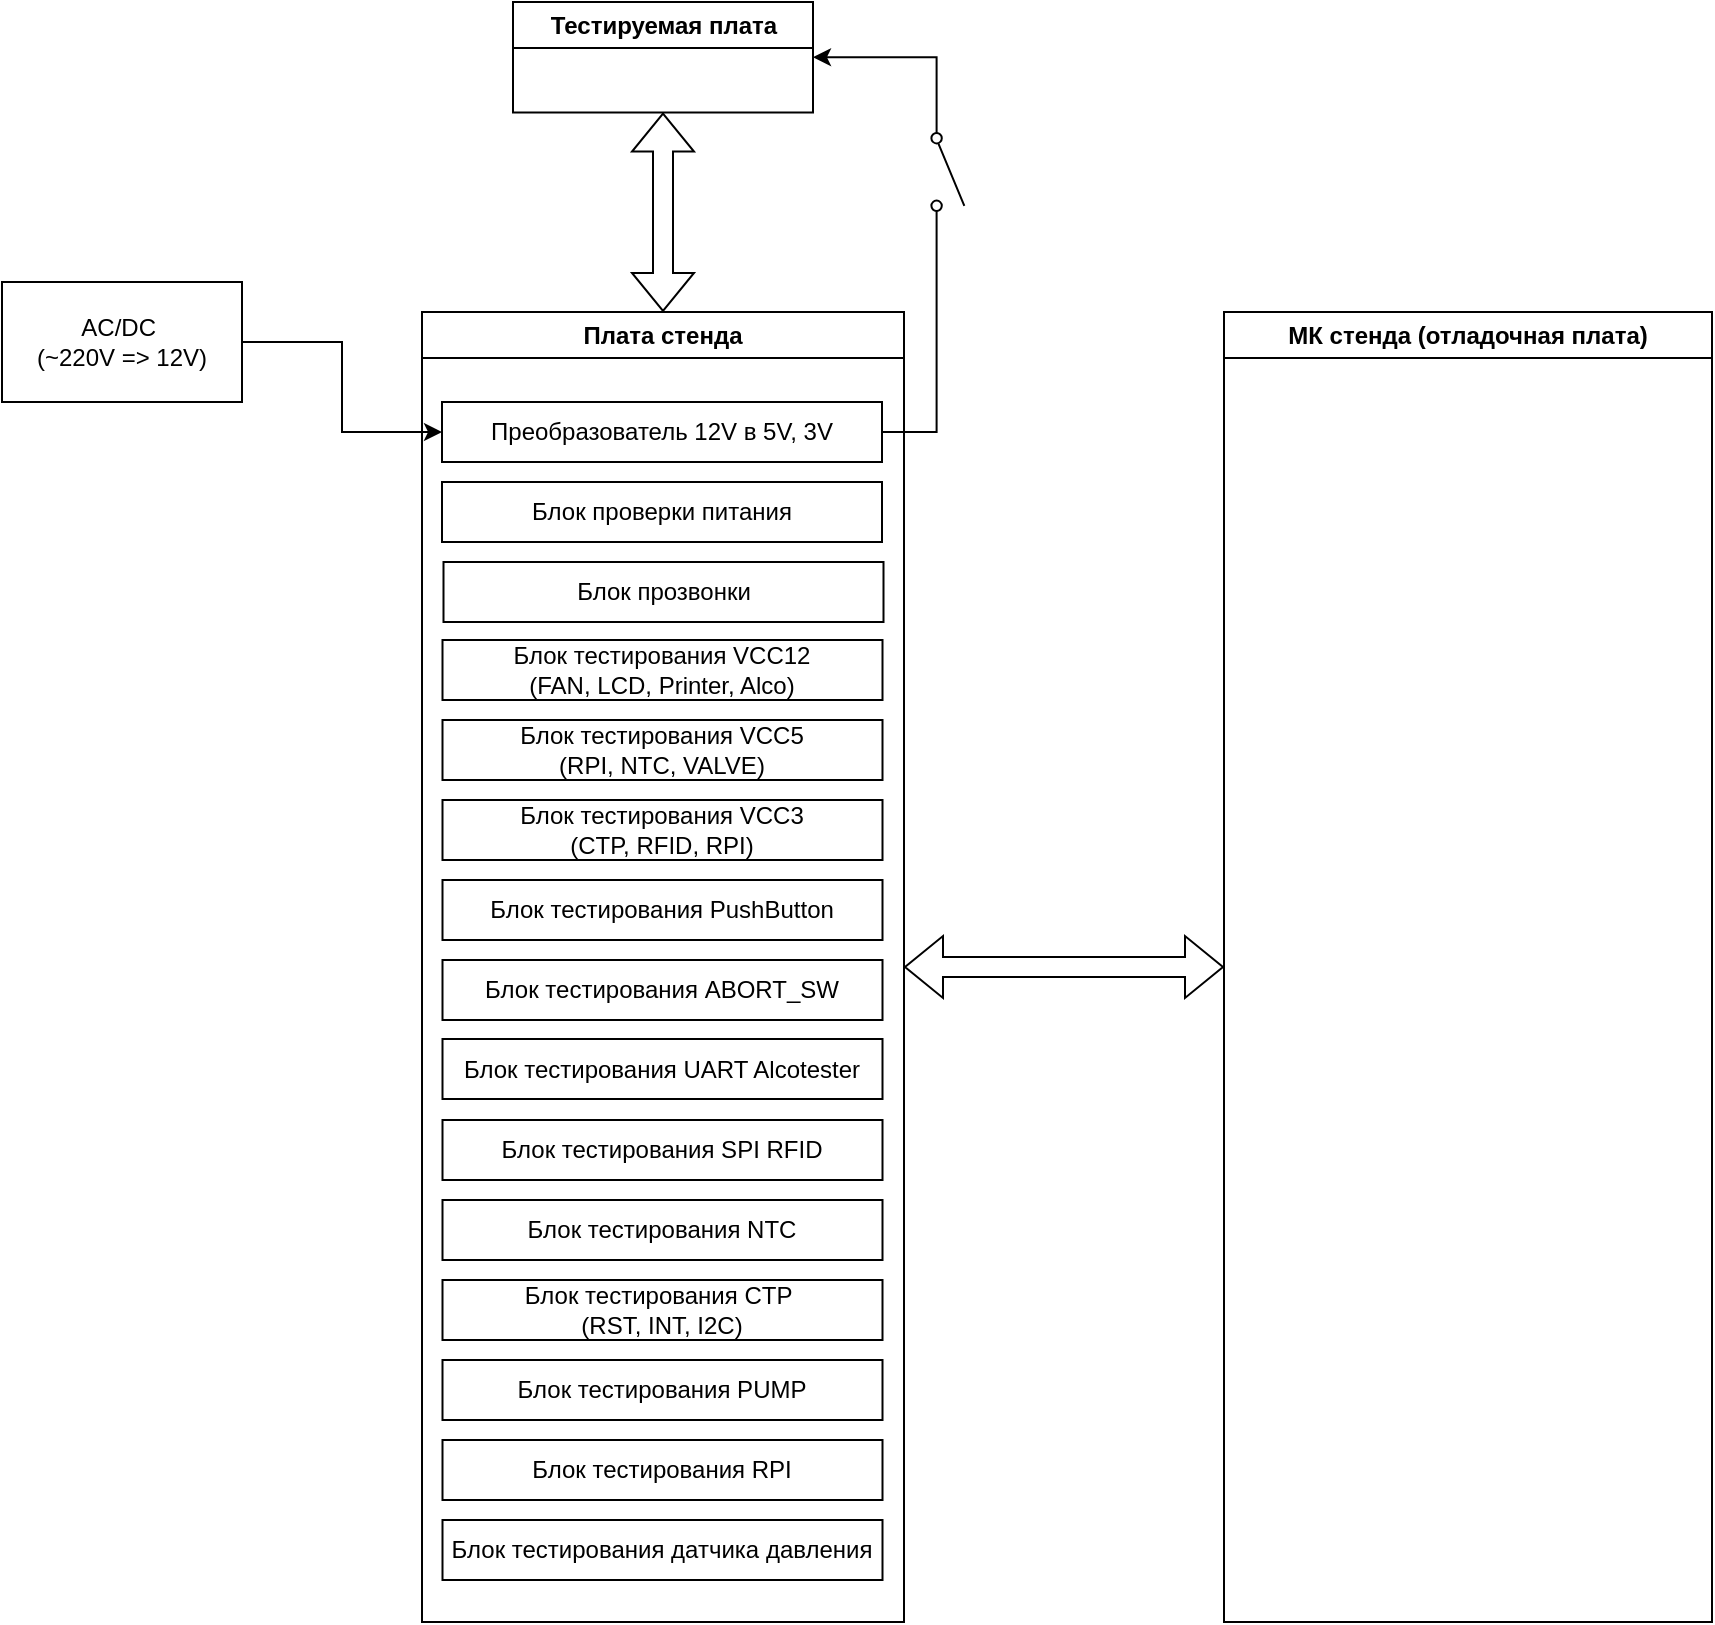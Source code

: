 <mxfile version="24.2.1" type="github" pages="5">
  <diagram name="Общая схема" id="Yb1cTLGMtpagoN2Jhq6M">
    <mxGraphModel dx="1410" dy="739" grid="1" gridSize="10" guides="1" tooltips="1" connect="1" arrows="1" fold="1" page="1" pageScale="1" pageWidth="827" pageHeight="1169" math="0" shadow="0">
      <root>
        <mxCell id="0" />
        <mxCell id="1" parent="0" />
        <mxCell id="EYP9I296emIL5IIxU8UF-27" style="edgeStyle=orthogonalEdgeStyle;rounded=0;orthogonalLoop=1;jettySize=auto;html=1;entryX=0.5;entryY=1;entryDx=0;entryDy=0;startArrow=classic;startFill=1;shape=flexArrow;" parent="1" source="EYP9I296emIL5IIxU8UF-3" target="bjVJjDuluaHGn_GvT2sf-1" edge="1">
          <mxGeometry relative="1" as="geometry">
            <mxPoint x="309" y="230" as="targetPoint" />
          </mxGeometry>
        </mxCell>
        <mxCell id="EYP9I296emIL5IIxU8UF-54" style="edgeStyle=orthogonalEdgeStyle;rounded=0;orthogonalLoop=1;jettySize=auto;html=1;entryX=0;entryY=0.5;entryDx=0;entryDy=0;startArrow=classic;startFill=1;shape=flexArrow;" parent="1" source="EYP9I296emIL5IIxU8UF-3" target="EYP9I296emIL5IIxU8UF-4" edge="1">
          <mxGeometry relative="1" as="geometry" />
        </mxCell>
        <mxCell id="EYP9I296emIL5IIxU8UF-3" value="Плата стенда" style="swimlane;whiteSpace=wrap;html=1;startSize=23;" parent="1" vertex="1">
          <mxGeometry x="249" y="325" width="241" height="655" as="geometry">
            <mxRectangle x="249" y="325" width="120" height="30" as="alternateBounds" />
          </mxGeometry>
        </mxCell>
        <mxCell id="EYP9I296emIL5IIxU8UF-5" value="Преобразователь 12V в 5V, 3V" style="rounded=0;whiteSpace=wrap;html=1;" parent="EYP9I296emIL5IIxU8UF-3" vertex="1">
          <mxGeometry x="10" y="45" width="220" height="30" as="geometry" />
        </mxCell>
        <mxCell id="EYP9I296emIL5IIxU8UF-6" value="Блок тестирования VCC12&lt;div&gt;(FAN, LCD, Printer, Alco)&lt;/div&gt;" style="rounded=0;whiteSpace=wrap;html=1;" parent="EYP9I296emIL5IIxU8UF-3" vertex="1">
          <mxGeometry x="10.25" y="164" width="220" height="30" as="geometry" />
        </mxCell>
        <mxCell id="EYP9I296emIL5IIxU8UF-9" value="Блок тестирования VCC5&lt;div&gt;(RPI, NTC,&amp;nbsp;&lt;span style=&quot;background-color: initial;&quot;&gt;VALVE&lt;/span&gt;&lt;span style=&quot;background-color: initial;&quot;&gt;)&lt;/span&gt;&lt;/div&gt;" style="rounded=0;whiteSpace=wrap;html=1;" parent="EYP9I296emIL5IIxU8UF-3" vertex="1">
          <mxGeometry x="10.25" y="204" width="220" height="30" as="geometry" />
        </mxCell>
        <mxCell id="EYP9I296emIL5IIxU8UF-10" value="Блок тестирования VCC3&lt;div&gt;(CTP, RFID, RPI)&lt;/div&gt;" style="rounded=0;whiteSpace=wrap;html=1;" parent="EYP9I296emIL5IIxU8UF-3" vertex="1">
          <mxGeometry x="10.25" y="244" width="220" height="30" as="geometry" />
        </mxCell>
        <mxCell id="EYP9I296emIL5IIxU8UF-11" value="Блок тестирования PushButton" style="rounded=0;whiteSpace=wrap;html=1;" parent="EYP9I296emIL5IIxU8UF-3" vertex="1">
          <mxGeometry x="10.25" y="284" width="220" height="30" as="geometry" />
        </mxCell>
        <mxCell id="EYP9I296emIL5IIxU8UF-12" value="Блок тестирования ABORT_SW" style="rounded=0;whiteSpace=wrap;html=1;" parent="EYP9I296emIL5IIxU8UF-3" vertex="1">
          <mxGeometry x="10.25" y="324" width="220" height="30" as="geometry" />
        </mxCell>
        <mxCell id="EYP9I296emIL5IIxU8UF-13" value="Блок тестирования UART Alcotester" style="rounded=0;whiteSpace=wrap;html=1;" parent="EYP9I296emIL5IIxU8UF-3" vertex="1">
          <mxGeometry x="10.25" y="363.5" width="220" height="30" as="geometry" />
        </mxCell>
        <mxCell id="EYP9I296emIL5IIxU8UF-14" value="Блок тестирования SPI RFID" style="rounded=0;whiteSpace=wrap;html=1;" parent="EYP9I296emIL5IIxU8UF-3" vertex="1">
          <mxGeometry x="10.25" y="404" width="220" height="30" as="geometry" />
        </mxCell>
        <mxCell id="EYP9I296emIL5IIxU8UF-24" value="Блок тестирования NTC" style="rounded=0;whiteSpace=wrap;html=1;" parent="EYP9I296emIL5IIxU8UF-3" vertex="1">
          <mxGeometry x="10.25" y="444" width="220" height="30" as="geometry" />
        </mxCell>
        <mxCell id="EYP9I296emIL5IIxU8UF-25" value="Блок тестирования CTP&amp;nbsp;&lt;div&gt;(RST, INT, I2C)&lt;/div&gt;" style="rounded=0;whiteSpace=wrap;html=1;" parent="EYP9I296emIL5IIxU8UF-3" vertex="1">
          <mxGeometry x="10.25" y="484" width="220" height="30" as="geometry" />
        </mxCell>
        <mxCell id="EYP9I296emIL5IIxU8UF-26" value="Блок тестирования PUMP" style="rounded=0;whiteSpace=wrap;html=1;" parent="EYP9I296emIL5IIxU8UF-3" vertex="1">
          <mxGeometry x="10.25" y="524" width="220" height="30" as="geometry" />
        </mxCell>
        <mxCell id="EYP9I296emIL5IIxU8UF-28" value="Блок тестирования RPI" style="rounded=0;whiteSpace=wrap;html=1;" parent="EYP9I296emIL5IIxU8UF-3" vertex="1">
          <mxGeometry x="10.25" y="564" width="220" height="30" as="geometry" />
        </mxCell>
        <mxCell id="EYP9I296emIL5IIxU8UF-59" value="Блок тестирования датчика давления" style="rounded=0;whiteSpace=wrap;html=1;" parent="EYP9I296emIL5IIxU8UF-3" vertex="1">
          <mxGeometry x="10.25" y="604" width="220" height="30" as="geometry" />
        </mxCell>
        <mxCell id="bIQv1hx7TyEyzbO98lwz-2" value="Блок прозвонки" style="rounded=0;whiteSpace=wrap;html=1;" parent="EYP9I296emIL5IIxU8UF-3" vertex="1">
          <mxGeometry x="10.75" y="125" width="220" height="30" as="geometry" />
        </mxCell>
        <mxCell id="4_AzlM3vcJwwWk7GstR6-1" value="Блок проверки питания" style="rounded=0;whiteSpace=wrap;html=1;" vertex="1" parent="EYP9I296emIL5IIxU8UF-3">
          <mxGeometry x="10" y="85" width="220" height="30" as="geometry" />
        </mxCell>
        <mxCell id="EYP9I296emIL5IIxU8UF-4" value="МК стенда (отладочная плата)" style="swimlane;whiteSpace=wrap;html=1;" parent="1" vertex="1">
          <mxGeometry x="650" y="325" width="244" height="655" as="geometry">
            <mxRectangle x="650" y="325" width="100" height="30" as="alternateBounds" />
          </mxGeometry>
        </mxCell>
        <mxCell id="EYP9I296emIL5IIxU8UF-8" style="edgeStyle=orthogonalEdgeStyle;rounded=0;orthogonalLoop=1;jettySize=auto;html=1;" parent="1" source="EYP9I296emIL5IIxU8UF-7" target="EYP9I296emIL5IIxU8UF-5" edge="1">
          <mxGeometry relative="1" as="geometry" />
        </mxCell>
        <mxCell id="EYP9I296emIL5IIxU8UF-7" value="AC/DC&amp;nbsp;&lt;div&gt;(~220V =&amp;gt; 12V)&lt;/div&gt;" style="rounded=0;whiteSpace=wrap;html=1;" parent="1" vertex="1">
          <mxGeometry x="39" y="310" width="120" height="60" as="geometry" />
        </mxCell>
        <mxCell id="EYP9I296emIL5IIxU8UF-30" style="edgeStyle=orthogonalEdgeStyle;rounded=0;orthogonalLoop=1;jettySize=auto;html=1;exitX=1;exitY=0.5;exitDx=0;exitDy=0;entryX=1;entryY=0.8;entryDx=0;entryDy=0;endArrow=none;endFill=0;" parent="1" source="EYP9I296emIL5IIxU8UF-5" target="EYP9I296emIL5IIxU8UF-35" edge="1">
          <mxGeometry relative="1" as="geometry">
            <mxPoint x="446.5" y="290.5" as="targetPoint" />
          </mxGeometry>
        </mxCell>
        <mxCell id="EYP9I296emIL5IIxU8UF-36" style="edgeStyle=orthogonalEdgeStyle;rounded=0;orthogonalLoop=1;jettySize=auto;html=1;exitX=0;exitY=0.8;exitDx=0;exitDy=0;entryX=1;entryY=0.5;entryDx=0;entryDy=0;" parent="1" source="EYP9I296emIL5IIxU8UF-35" target="bjVJjDuluaHGn_GvT2sf-1" edge="1">
          <mxGeometry relative="1" as="geometry">
            <mxPoint x="369" y="200" as="targetPoint" />
          </mxGeometry>
        </mxCell>
        <mxCell id="EYP9I296emIL5IIxU8UF-35" value="" style="html=1;shape=mxgraph.electrical.electro-mechanical.singleSwitch;aspect=fixed;elSwitchState=off;rotation=90;" parent="1" vertex="1">
          <mxGeometry x="479" y="246.33" width="65" height="17.33" as="geometry" />
        </mxCell>
        <mxCell id="bjVJjDuluaHGn_GvT2sf-1" value="Тестируемая плата" style="swimlane;whiteSpace=wrap;html=1;" vertex="1" collapsed="1" parent="1">
          <mxGeometry x="294.5" y="170" width="150" height="55.25" as="geometry">
            <mxRectangle x="691" y="226.75" width="200" height="132.5" as="alternateBounds" />
          </mxGeometry>
        </mxCell>
      </root>
    </mxGraphModel>
  </diagram>
  <diagram id="xGc2vi5-wszcQYZxdb2k" name="Блок проверки питания">
    <mxGraphModel dx="1336" dy="700" grid="1" gridSize="10" guides="1" tooltips="1" connect="1" arrows="1" fold="1" page="1" pageScale="1" pageWidth="827" pageHeight="1169" math="0" shadow="0">
      <root>
        <mxCell id="0" />
        <mxCell id="1" parent="0" />
        <mxCell id="i07AFqTAB9b6Mn6mYANI-1" value="Блок проверки питания" style="swimlane;whiteSpace=wrap;html=1;" vertex="1" parent="1">
          <mxGeometry x="216" y="420" width="370" height="260" as="geometry" />
        </mxCell>
        <mxCell id="QhBy_pyU5yYWr3FH14-L-2" value="" style="html=1;shape=mxgraph.electrical.electro-mechanical.twoWaySwitch;aspect=fixed;elSwitchState=2;flipH=1;" vertex="1" parent="i07AFqTAB9b6Mn6mYANI-1">
          <mxGeometry x="224" y="81" width="115.37" height="40" as="geometry" />
        </mxCell>
        <mxCell id="POfMwhggfF9jY-_4AyzZ-4" value="" style="html=1;shape=mxgraph.electrical.electro-mechanical.twoWaySwitch;aspect=fixed;elSwitchState=2;flipH=0;flipV=0;" vertex="1" parent="i07AFqTAB9b6Mn6mYANI-1">
          <mxGeometry x="106" y="152" width="120" height="40" as="geometry" />
        </mxCell>
        <mxCell id="rdnImi01vV4cS8WpnPtN-1" value="Независим. GND платы стенда" style="rounded=0;whiteSpace=wrap;html=1;" vertex="1" parent="i07AFqTAB9b6Mn6mYANI-1">
          <mxGeometry x="50" y="72" width="120" height="29" as="geometry" />
        </mxCell>
        <mxCell id="rdnImi01vV4cS8WpnPtN-2" style="edgeStyle=orthogonalEdgeStyle;rounded=0;orthogonalLoop=1;jettySize=auto;html=1;entryX=0.978;entryY=0.119;entryDx=0;entryDy=0;entryPerimeter=0;endArrow=none;endFill=0;" edge="1" parent="i07AFqTAB9b6Mn6mYANI-1" source="rdnImi01vV4cS8WpnPtN-1" target="QhBy_pyU5yYWr3FH14-L-2">
          <mxGeometry relative="1" as="geometry" />
        </mxCell>
        <mxCell id="FnzVmo04iCUktZ4m7FB_-4" style="edgeStyle=orthogonalEdgeStyle;rounded=0;orthogonalLoop=1;jettySize=auto;html=1;entryX=1;entryY=0.88;entryDx=0;entryDy=0;endArrow=none;endFill=0;startArrow=none;startFill=0;" edge="1" parent="i07AFqTAB9b6Mn6mYANI-1" source="FnzVmo04iCUktZ4m7FB_-3" target="POfMwhggfF9jY-_4AyzZ-4">
          <mxGeometry relative="1" as="geometry" />
        </mxCell>
        <mxCell id="FnzVmo04iCUktZ4m7FB_-3" value="VCC12 с источника питания" style="rounded=0;whiteSpace=wrap;html=1;" vertex="1" parent="i07AFqTAB9b6Mn6mYANI-1">
          <mxGeometry x="249" y="172.5" width="111" height="29" as="geometry" />
        </mxCell>
        <mxCell id="jCQeoewYndZx7jqzmJka-5" value="1" style="text;html=1;strokeColor=#82b366;fillColor=#d5e8d4;align=center;verticalAlign=middle;whiteSpace=wrap;overflow=hidden;" vertex="1" parent="i07AFqTAB9b6Mn6mYANI-1">
          <mxGeometry x="249" y="52" width="14" height="20" as="geometry" />
        </mxCell>
        <mxCell id="jCQeoewYndZx7jqzmJka-6" value="1" style="text;html=1;strokeColor=#82b366;fillColor=#d5e8d4;align=center;verticalAlign=middle;whiteSpace=wrap;overflow=hidden;" vertex="1" parent="i07AFqTAB9b6Mn6mYANI-1">
          <mxGeometry x="204" y="132" width="14" height="20" as="geometry" />
        </mxCell>
        <mxCell id="jCQeoewYndZx7jqzmJka-8" value="2" style="text;html=1;strokeColor=#d6b656;fillColor=#fff2cc;align=center;verticalAlign=middle;whiteSpace=wrap;overflow=hidden;" vertex="1" parent="i07AFqTAB9b6Mn6mYANI-1">
          <mxGeometry x="260" y="107" width="14" height="20" as="geometry" />
        </mxCell>
        <mxCell id="jCQeoewYndZx7jqzmJka-10" value="2" style="text;html=1;strokeColor=#d6b656;fillColor=#fff2cc;align=center;verticalAlign=middle;whiteSpace=wrap;overflow=hidden;" vertex="1" parent="i07AFqTAB9b6Mn6mYANI-1">
          <mxGeometry x="174" y="177" width="14" height="20" as="geometry" />
        </mxCell>
        <mxCell id="FnzVmo04iCUktZ4m7FB_-1" style="edgeStyle=orthogonalEdgeStyle;rounded=0;orthogonalLoop=1;jettySize=auto;html=1;exitX=0;exitY=0.75;exitDx=0;exitDy=0;entryX=1;entryY=0.12;entryDx=0;entryDy=0;endArrow=none;endFill=0;startArrow=none;startFill=0;" edge="1" parent="1" source="QhBy_pyU5yYWr3FH14-L-1" target="POfMwhggfF9jY-_4AyzZ-4">
          <mxGeometry relative="1" as="geometry">
            <Array as="points">
              <mxPoint x="510" y="548" />
              <mxPoint x="510" y="577" />
            </Array>
          </mxGeometry>
        </mxCell>
        <mxCell id="FnzVmo04iCUktZ4m7FB_-2" value="AC/DC_VCC_Test" style="edgeLabel;html=1;align=center;verticalAlign=middle;resizable=0;points=[];" vertex="1" connectable="0" parent="FnzVmo04iCUktZ4m7FB_-1">
          <mxGeometry x="-0.403" y="-1" relative="1" as="geometry">
            <mxPoint x="5" y="3" as="offset" />
          </mxGeometry>
        </mxCell>
        <mxCell id="QhBy_pyU5yYWr3FH14-L-1" value="МК стенда" style="swimlane;whiteSpace=wrap;html=1;" vertex="1" collapsed="1" parent="1">
          <mxGeometry x="665" y="506.75" width="150" height="55.25" as="geometry">
            <mxRectangle x="691" y="226.75" width="200" height="132.5" as="alternateBounds" />
          </mxGeometry>
        </mxCell>
        <mxCell id="QhBy_pyU5yYWr3FH14-L-6" style="edgeStyle=orthogonalEdgeStyle;rounded=0;orthogonalLoop=1;jettySize=auto;html=1;entryX=0;entryY=0.25;entryDx=0;entryDy=0;endArrow=none;endFill=0;" edge="1" parent="1" source="QhBy_pyU5yYWr3FH14-L-2" target="QhBy_pyU5yYWr3FH14-L-1">
          <mxGeometry relative="1" as="geometry" />
        </mxCell>
        <mxCell id="kM_tMBcuh383OhY-9K8X-1" value="GND" style="edgeLabel;html=1;align=center;verticalAlign=middle;resizable=0;points=[];" vertex="1" connectable="0" parent="QhBy_pyU5yYWr3FH14-L-6">
          <mxGeometry x="-0.386" y="3" relative="1" as="geometry">
            <mxPoint x="33" y="3" as="offset" />
          </mxGeometry>
        </mxCell>
        <mxCell id="POfMwhggfF9jY-_4AyzZ-6" style="edgeStyle=orthogonalEdgeStyle;rounded=0;orthogonalLoop=1;jettySize=auto;html=1;exitX=1;exitY=0.75;exitDx=0;exitDy=0;endArrow=none;endFill=0;entryX=0.045;entryY=0.501;entryDx=0;entryDy=0;entryPerimeter=0;" edge="1" parent="1" source="POfMwhggfF9jY-_4AyzZ-1" target="POfMwhggfF9jY-_4AyzZ-4">
          <mxGeometry relative="1" as="geometry">
            <mxPoint x="360" y="593" as="targetPoint" />
          </mxGeometry>
        </mxCell>
        <mxCell id="k26E4KFSnpA6SGaUHUVo-1" value="AC/DC_VCC" style="edgeLabel;html=1;align=center;verticalAlign=middle;resizable=0;points=[];" vertex="1" connectable="0" parent="POfMwhggfF9jY-_4AyzZ-6">
          <mxGeometry x="-0.042" y="1" relative="1" as="geometry">
            <mxPoint x="22" as="offset" />
          </mxGeometry>
        </mxCell>
        <mxCell id="FlcfY0kaWFf8a4_gR76F-8" value="Тестируемая плата" style="swimlane;whiteSpace=wrap;html=1;" vertex="1" parent="1">
          <mxGeometry x="11" y="520" width="160" height="100" as="geometry">
            <mxRectangle x="11" y="520" width="150" height="55.25" as="alternateBounds" />
          </mxGeometry>
        </mxCell>
        <mxCell id="POfMwhggfF9jY-_4AyzZ-1" value="Разъем AC/DC" style="rounded=0;whiteSpace=wrap;html=1;" vertex="1" parent="FlcfY0kaWFf8a4_gR76F-8">
          <mxGeometry x="22" y="34.5" width="120" height="50" as="geometry" />
        </mxCell>
        <mxCell id="kGpsY0ODy-Ardslc7LS9-1" style="edgeStyle=orthogonalEdgeStyle;rounded=0;orthogonalLoop=1;jettySize=auto;html=1;exitX=1;exitY=0.25;exitDx=0;exitDy=0;entryX=0.999;entryY=0.88;entryDx=0;entryDy=0;entryPerimeter=0;endArrow=none;endFill=0;" edge="1" parent="1" source="POfMwhggfF9jY-_4AyzZ-1" target="QhBy_pyU5yYWr3FH14-L-2">
          <mxGeometry relative="1" as="geometry" />
        </mxCell>
        <mxCell id="kGpsY0ODy-Ardslc7LS9-2" value="&lt;span style=&quot;font-size: 12px; text-wrap: wrap; background-color: rgb(251, 251, 251);&quot;&gt;GND&lt;/span&gt;" style="edgeLabel;html=1;align=center;verticalAlign=middle;resizable=0;points=[];" vertex="1" connectable="0" parent="kGpsY0ODy-Ardslc7LS9-1">
          <mxGeometry x="-0.171" y="4" relative="1" as="geometry">
            <mxPoint x="-27" y="7" as="offset" />
          </mxGeometry>
        </mxCell>
        <mxCell id="jCQeoewYndZx7jqzmJka-1" value="* В момент времени 1* GND платы стенда и тестируемой платы независимы, vcc разъема подключено к пину&amp;nbsp;&lt;span style=&quot;font-size: 11px; background-color: rgb(255, 255, 255);&quot;&gt;AC/DC_VCC_Test.&amp;nbsp;&lt;/span&gt;&lt;div&gt;&lt;span style=&quot;font-size: 11px; background-color: rgb(255, 255, 255);&quot;&gt;Происходит прозвонка тестируемой платы, проверка на КЗ&lt;/span&gt;&lt;/div&gt;" style="text;html=1;align=left;verticalAlign=middle;resizable=0;points=[];autosize=1;strokeColor=none;fillColor=none;" vertex="1" parent="1">
          <mxGeometry x="12" y="693" width="740" height="40" as="geometry" />
        </mxCell>
        <mxCell id="jCQeoewYndZx7jqzmJka-13" value="** В момент времени 2* GND платы стенда, тестируемой платы и отладочной платы объеденины, тестируемая плата получает питание 12V." style="text;html=1;align=left;verticalAlign=middle;resizable=0;points=[];autosize=1;strokeColor=none;fillColor=none;" vertex="1" parent="1">
          <mxGeometry x="12" y="720" width="810" height="30" as="geometry" />
        </mxCell>
        <mxCell id="01BFgYu5PQD-wxwjRWSo-1" style="edgeStyle=orthogonalEdgeStyle;rounded=0;orthogonalLoop=1;jettySize=auto;html=1;exitX=0;exitY=0;exitDx=0;exitDy=0;entryX=0.056;entryY=0.1;entryDx=0;entryDy=0;entryPerimeter=0;" edge="1" parent="1" source="FlcfY0kaWFf8a4_gR76F-8" target="FlcfY0kaWFf8a4_gR76F-8">
          <mxGeometry relative="1" as="geometry" />
        </mxCell>
      </root>
    </mxGraphModel>
  </diagram>
  <diagram id="U2AlWOppQCc03jYYobNz" name="Блок прозвонки">
    <mxGraphModel dx="1269" dy="665" grid="1" gridSize="10" guides="1" tooltips="1" connect="1" arrows="1" fold="1" page="1" pageScale="1" pageWidth="827" pageHeight="1169" math="0" shadow="0">
      <root>
        <mxCell id="0" />
        <mxCell id="1" parent="0" />
        <mxCell id="OOxcrRpKJPy3CerZhTZF-1" value="Блок прозвонки" style="swimlane;whiteSpace=wrap;html=1;" vertex="1" parent="1">
          <mxGeometry x="229" y="460" width="370" height="260" as="geometry" />
        </mxCell>
      </root>
    </mxGraphModel>
  </diagram>
  <diagram id="UVxMAFB6BZoQt4qc2wKW" name="Блок тестирования VCC12">
    <mxGraphModel dx="1586" dy="831" grid="1" gridSize="10" guides="1" tooltips="1" connect="1" arrows="1" fold="1" page="1" pageScale="1" pageWidth="827" pageHeight="1169" math="0" shadow="0">
      <root>
        <mxCell id="0" />
        <mxCell id="1" parent="0" />
        <mxCell id="B8aMEmfa3Xme3eJDSYON-1" value="Блок тестирования VCC12" style="swimlane;whiteSpace=wrap;html=1;" vertex="1" parent="1">
          <mxGeometry x="210" y="410" width="370" height="400" as="geometry" />
        </mxCell>
        <mxCell id="xo_TXWBlTyf3c5XQFoqW-8" value="Схема контроля + нагрузки VCC" style="swimlane;whiteSpace=wrap;html=1;" vertex="1" parent="B8aMEmfa3Xme3eJDSYON-1">
          <mxGeometry x="20" y="36.75" width="330" height="135.5" as="geometry">
            <mxRectangle x="20" y="36.75" width="220" height="30" as="alternateBounds" />
          </mxGeometry>
        </mxCell>
        <mxCell id="XnIYAxp9FPiYuH_JiK71-9" value="Защита от перенапряжения" style="rounded=0;whiteSpace=wrap;html=1;" vertex="1" parent="xo_TXWBlTyf3c5XQFoqW-8">
          <mxGeometry x="214" y="50" width="100" height="25.5" as="geometry" />
        </mxCell>
        <mxCell id="XnIYAxp9FPiYuH_JiK71-8" value="Делитель" style="rounded=0;whiteSpace=wrap;html=1;" vertex="1" parent="xo_TXWBlTyf3c5XQFoqW-8">
          <mxGeometry x="111" y="50" width="80" height="25.5" as="geometry" />
        </mxCell>
        <mxCell id="xo_TXWBlTyf3c5XQFoqW-7" style="edgeStyle=orthogonalEdgeStyle;rounded=0;orthogonalLoop=1;jettySize=auto;html=1;exitX=1;exitY=0.5;exitDx=0;exitDy=0;entryX=0;entryY=0.5;entryDx=0;entryDy=0;" edge="1" parent="xo_TXWBlTyf3c5XQFoqW-8" source="XnIYAxp9FPiYuH_JiK71-8" target="XnIYAxp9FPiYuH_JiK71-9">
          <mxGeometry relative="1" as="geometry" />
        </mxCell>
        <mxCell id="XnIYAxp9FPiYuH_JiK71-3" value="Нагрузка" style="rounded=0;whiteSpace=wrap;html=1;" vertex="1" parent="xo_TXWBlTyf3c5XQFoqW-8">
          <mxGeometry x="33.75" y="80" width="70" height="25.5" as="geometry" />
        </mxCell>
        <mxCell id="XnIYAxp9FPiYuH_JiK71-16" value="" style="html=1;shape=mxgraph.electrical.electro-mechanical.liquidLevelActuatedSwitch;aspect=fixed;elSwitchState=off;rotation=90;" vertex="1" parent="xo_TXWBlTyf3c5XQFoqW-8">
          <mxGeometry x="41.25" y="44.25" width="45" height="22.5" as="geometry" />
        </mxCell>
        <mxCell id="XnIYAxp9FPiYuH_JiK71-17" style="edgeStyle=orthogonalEdgeStyle;rounded=0;orthogonalLoop=1;jettySize=auto;html=1;exitX=1;exitY=0.27;exitDx=0;exitDy=0;entryX=0.5;entryY=0;entryDx=0;entryDy=0;endArrow=none;endFill=0;" edge="1" parent="xo_TXWBlTyf3c5XQFoqW-8" source="XnIYAxp9FPiYuH_JiK71-16" target="XnIYAxp9FPiYuH_JiK71-3">
          <mxGeometry relative="1" as="geometry" />
        </mxCell>
        <mxCell id="-RxJIZJUqG85oJqTKVTa-82" value="PG0" style="text;html=1;strokeColor=#d6b656;fillColor=#fff2cc;align=center;verticalAlign=middle;whiteSpace=wrap;overflow=hidden;" vertex="1" parent="xo_TXWBlTyf3c5XQFoqW-8">
          <mxGeometry x="15" y="44.75" width="30.25" height="20" as="geometry" />
        </mxCell>
        <mxCell id="-RxJIZJUqG85oJqTKVTa-86" style="edgeStyle=orthogonalEdgeStyle;rounded=0;orthogonalLoop=1;jettySize=auto;html=1;exitX=1;exitY=0.5;exitDx=0;exitDy=0;entryX=0.492;entryY=0.68;entryDx=0;entryDy=0;entryPerimeter=0;" edge="1" parent="xo_TXWBlTyf3c5XQFoqW-8" source="-RxJIZJUqG85oJqTKVTa-82" target="XnIYAxp9FPiYuH_JiK71-16">
          <mxGeometry relative="1" as="geometry" />
        </mxCell>
        <mxCell id="-RxJIZJUqG85oJqTKVTa-6" value="Схема контроля + нагрузки VCC" style="swimlane;whiteSpace=wrap;html=1;" vertex="1" collapsed="1" parent="B8aMEmfa3Xme3eJDSYON-1">
          <mxGeometry x="75" y="186" width="220" height="25" as="geometry">
            <mxRectangle x="20" y="175" width="330" height="133.25" as="alternateBounds" />
          </mxGeometry>
        </mxCell>
        <mxCell id="-RxJIZJUqG85oJqTKVTa-7" value="Защита от перенапряжения" style="rounded=0;whiteSpace=wrap;html=1;" vertex="1" parent="-RxJIZJUqG85oJqTKVTa-6">
          <mxGeometry x="214" y="50" width="100" height="25.5" as="geometry" />
        </mxCell>
        <mxCell id="-RxJIZJUqG85oJqTKVTa-8" value="Делитель" style="rounded=0;whiteSpace=wrap;html=1;" vertex="1" parent="-RxJIZJUqG85oJqTKVTa-6">
          <mxGeometry x="111" y="50" width="80" height="25.5" as="geometry" />
        </mxCell>
        <mxCell id="-RxJIZJUqG85oJqTKVTa-9" style="edgeStyle=orthogonalEdgeStyle;rounded=0;orthogonalLoop=1;jettySize=auto;html=1;exitX=1;exitY=0.5;exitDx=0;exitDy=0;entryX=0;entryY=0.5;entryDx=0;entryDy=0;" edge="1" parent="-RxJIZJUqG85oJqTKVTa-6" source="-RxJIZJUqG85oJqTKVTa-8" target="-RxJIZJUqG85oJqTKVTa-7">
          <mxGeometry relative="1" as="geometry" />
        </mxCell>
        <mxCell id="-RxJIZJUqG85oJqTKVTa-10" value="Нагрузка" style="rounded=0;whiteSpace=wrap;html=1;" vertex="1" parent="-RxJIZJUqG85oJqTKVTa-6">
          <mxGeometry x="33.75" y="80" width="70" height="25.5" as="geometry" />
        </mxCell>
        <mxCell id="-RxJIZJUqG85oJqTKVTa-11" value="" style="html=1;shape=mxgraph.electrical.electro-mechanical.liquidLevelActuatedSwitch;aspect=fixed;elSwitchState=off;rotation=90;" vertex="1" parent="-RxJIZJUqG85oJqTKVTa-6">
          <mxGeometry x="41.25" y="44.25" width="45" height="22.5" as="geometry" />
        </mxCell>
        <mxCell id="-RxJIZJUqG85oJqTKVTa-12" style="edgeStyle=orthogonalEdgeStyle;rounded=0;orthogonalLoop=1;jettySize=auto;html=1;exitX=1;exitY=0.27;exitDx=0;exitDy=0;entryX=0.5;entryY=0;entryDx=0;entryDy=0;endArrow=none;endFill=0;" edge="1" parent="-RxJIZJUqG85oJqTKVTa-6" source="-RxJIZJUqG85oJqTKVTa-11" target="-RxJIZJUqG85oJqTKVTa-10">
          <mxGeometry relative="1" as="geometry" />
        </mxCell>
        <mxCell id="-RxJIZJUqG85oJqTKVTa-36" value="Схема контроля + нагрузки VCC" style="swimlane;whiteSpace=wrap;html=1;" vertex="1" collapsed="1" parent="B8aMEmfa3Xme3eJDSYON-1">
          <mxGeometry x="75" y="225" width="220" height="25" as="geometry">
            <mxRectangle x="20" y="175" width="330" height="133.25" as="alternateBounds" />
          </mxGeometry>
        </mxCell>
        <mxCell id="-RxJIZJUqG85oJqTKVTa-37" value="Защита от перенапряжения" style="rounded=0;whiteSpace=wrap;html=1;" vertex="1" parent="-RxJIZJUqG85oJqTKVTa-36">
          <mxGeometry x="214" y="50" width="100" height="25.5" as="geometry" />
        </mxCell>
        <mxCell id="-RxJIZJUqG85oJqTKVTa-38" value="Делитель" style="rounded=0;whiteSpace=wrap;html=1;" vertex="1" parent="-RxJIZJUqG85oJqTKVTa-36">
          <mxGeometry x="111" y="50" width="80" height="25.5" as="geometry" />
        </mxCell>
        <mxCell id="-RxJIZJUqG85oJqTKVTa-39" style="edgeStyle=orthogonalEdgeStyle;rounded=0;orthogonalLoop=1;jettySize=auto;html=1;exitX=1;exitY=0.5;exitDx=0;exitDy=0;entryX=0;entryY=0.5;entryDx=0;entryDy=0;" edge="1" parent="-RxJIZJUqG85oJqTKVTa-36" source="-RxJIZJUqG85oJqTKVTa-38" target="-RxJIZJUqG85oJqTKVTa-37">
          <mxGeometry relative="1" as="geometry" />
        </mxCell>
        <mxCell id="-RxJIZJUqG85oJqTKVTa-40" value="Нагрузка" style="rounded=0;whiteSpace=wrap;html=1;" vertex="1" parent="-RxJIZJUqG85oJqTKVTa-36">
          <mxGeometry x="33.75" y="80" width="70" height="25.5" as="geometry" />
        </mxCell>
        <mxCell id="-RxJIZJUqG85oJqTKVTa-41" value="" style="html=1;shape=mxgraph.electrical.electro-mechanical.liquidLevelActuatedSwitch;aspect=fixed;elSwitchState=off;rotation=90;" vertex="1" parent="-RxJIZJUqG85oJqTKVTa-36">
          <mxGeometry x="41.25" y="44.25" width="45" height="22.5" as="geometry" />
        </mxCell>
        <mxCell id="-RxJIZJUqG85oJqTKVTa-42" style="edgeStyle=orthogonalEdgeStyle;rounded=0;orthogonalLoop=1;jettySize=auto;html=1;exitX=1;exitY=0.27;exitDx=0;exitDy=0;entryX=0.5;entryY=0;entryDx=0;entryDy=0;endArrow=none;endFill=0;" edge="1" parent="-RxJIZJUqG85oJqTKVTa-36" source="-RxJIZJUqG85oJqTKVTa-41" target="-RxJIZJUqG85oJqTKVTa-40">
          <mxGeometry relative="1" as="geometry" />
        </mxCell>
        <mxCell id="-RxJIZJUqG85oJqTKVTa-43" value="Схема контроля + нагрузки VCC" style="swimlane;whiteSpace=wrap;html=1;" vertex="1" collapsed="1" parent="B8aMEmfa3Xme3eJDSYON-1">
          <mxGeometry x="75" y="266" width="220" height="25" as="geometry">
            <mxRectangle x="20" y="175" width="330" height="133.25" as="alternateBounds" />
          </mxGeometry>
        </mxCell>
        <mxCell id="-RxJIZJUqG85oJqTKVTa-44" value="Защита от перенапряжения" style="rounded=0;whiteSpace=wrap;html=1;" vertex="1" parent="-RxJIZJUqG85oJqTKVTa-43">
          <mxGeometry x="214" y="50" width="100" height="25.5" as="geometry" />
        </mxCell>
        <mxCell id="-RxJIZJUqG85oJqTKVTa-45" value="Делитель" style="rounded=0;whiteSpace=wrap;html=1;" vertex="1" parent="-RxJIZJUqG85oJqTKVTa-43">
          <mxGeometry x="111" y="50" width="80" height="25.5" as="geometry" />
        </mxCell>
        <mxCell id="-RxJIZJUqG85oJqTKVTa-46" style="edgeStyle=orthogonalEdgeStyle;rounded=0;orthogonalLoop=1;jettySize=auto;html=1;exitX=1;exitY=0.5;exitDx=0;exitDy=0;entryX=0;entryY=0.5;entryDx=0;entryDy=0;" edge="1" parent="-RxJIZJUqG85oJqTKVTa-43" source="-RxJIZJUqG85oJqTKVTa-45" target="-RxJIZJUqG85oJqTKVTa-44">
          <mxGeometry relative="1" as="geometry" />
        </mxCell>
        <mxCell id="-RxJIZJUqG85oJqTKVTa-47" value="Нагрузка" style="rounded=0;whiteSpace=wrap;html=1;" vertex="1" parent="-RxJIZJUqG85oJqTKVTa-43">
          <mxGeometry x="33.75" y="80" width="70" height="25.5" as="geometry" />
        </mxCell>
        <mxCell id="-RxJIZJUqG85oJqTKVTa-48" value="" style="html=1;shape=mxgraph.electrical.electro-mechanical.liquidLevelActuatedSwitch;aspect=fixed;elSwitchState=off;rotation=90;" vertex="1" parent="-RxJIZJUqG85oJqTKVTa-43">
          <mxGeometry x="41.25" y="44.25" width="45" height="22.5" as="geometry" />
        </mxCell>
        <mxCell id="-RxJIZJUqG85oJqTKVTa-49" style="edgeStyle=orthogonalEdgeStyle;rounded=0;orthogonalLoop=1;jettySize=auto;html=1;exitX=1;exitY=0.27;exitDx=0;exitDy=0;entryX=0.5;entryY=0;entryDx=0;entryDy=0;endArrow=none;endFill=0;" edge="1" parent="-RxJIZJUqG85oJqTKVTa-43" source="-RxJIZJUqG85oJqTKVTa-48" target="-RxJIZJUqG85oJqTKVTa-47">
          <mxGeometry relative="1" as="geometry" />
        </mxCell>
        <mxCell id="-RxJIZJUqG85oJqTKVTa-50" value="Схема контроля + нагрузки VCC" style="swimlane;whiteSpace=wrap;html=1;" vertex="1" collapsed="1" parent="B8aMEmfa3Xme3eJDSYON-1">
          <mxGeometry x="75" y="306" width="220" height="25" as="geometry">
            <mxRectangle x="20" y="175" width="330" height="133.25" as="alternateBounds" />
          </mxGeometry>
        </mxCell>
        <mxCell id="-RxJIZJUqG85oJqTKVTa-51" value="Защита от перенапряжения" style="rounded=0;whiteSpace=wrap;html=1;" vertex="1" parent="-RxJIZJUqG85oJqTKVTa-50">
          <mxGeometry x="214" y="50" width="100" height="25.5" as="geometry" />
        </mxCell>
        <mxCell id="-RxJIZJUqG85oJqTKVTa-52" value="Делитель" style="rounded=0;whiteSpace=wrap;html=1;" vertex="1" parent="-RxJIZJUqG85oJqTKVTa-50">
          <mxGeometry x="111" y="50" width="80" height="25.5" as="geometry" />
        </mxCell>
        <mxCell id="-RxJIZJUqG85oJqTKVTa-53" style="edgeStyle=orthogonalEdgeStyle;rounded=0;orthogonalLoop=1;jettySize=auto;html=1;exitX=1;exitY=0.5;exitDx=0;exitDy=0;entryX=0;entryY=0.5;entryDx=0;entryDy=0;" edge="1" parent="-RxJIZJUqG85oJqTKVTa-50" source="-RxJIZJUqG85oJqTKVTa-52" target="-RxJIZJUqG85oJqTKVTa-51">
          <mxGeometry relative="1" as="geometry" />
        </mxCell>
        <mxCell id="-RxJIZJUqG85oJqTKVTa-54" value="Нагрузка" style="rounded=0;whiteSpace=wrap;html=1;" vertex="1" parent="-RxJIZJUqG85oJqTKVTa-50">
          <mxGeometry x="33.75" y="80" width="70" height="25.5" as="geometry" />
        </mxCell>
        <mxCell id="-RxJIZJUqG85oJqTKVTa-55" value="" style="html=1;shape=mxgraph.electrical.electro-mechanical.liquidLevelActuatedSwitch;aspect=fixed;elSwitchState=off;rotation=90;" vertex="1" parent="-RxJIZJUqG85oJqTKVTa-50">
          <mxGeometry x="41.25" y="44.25" width="45" height="22.5" as="geometry" />
        </mxCell>
        <mxCell id="-RxJIZJUqG85oJqTKVTa-56" style="edgeStyle=orthogonalEdgeStyle;rounded=0;orthogonalLoop=1;jettySize=auto;html=1;exitX=1;exitY=0.27;exitDx=0;exitDy=0;entryX=0.5;entryY=0;entryDx=0;entryDy=0;endArrow=none;endFill=0;" edge="1" parent="-RxJIZJUqG85oJqTKVTa-50" source="-RxJIZJUqG85oJqTKVTa-55" target="-RxJIZJUqG85oJqTKVTa-54">
          <mxGeometry relative="1" as="geometry" />
        </mxCell>
        <mxCell id="PfMgenBQyW7xc7juMFWp-1" value="Тестируемая плата" style="swimlane;whiteSpace=wrap;html=1;" vertex="1" parent="1">
          <mxGeometry x="28" y="410" width="160" height="400" as="geometry">
            <mxRectangle x="11" y="520" width="150" height="55.25" as="alternateBounds" />
          </mxGeometry>
        </mxCell>
        <mxCell id="PfMgenBQyW7xc7juMFWp-2" value="Разъем FAN1" style="rounded=0;whiteSpace=wrap;html=1;" vertex="1" parent="PfMgenBQyW7xc7juMFWp-1">
          <mxGeometry x="19" y="84.75" width="120" height="25.5" as="geometry" />
        </mxCell>
        <mxCell id="PfMgenBQyW7xc7juMFWp-5" value="Разъем FAN2" style="rounded=0;whiteSpace=wrap;html=1;" vertex="1" parent="PfMgenBQyW7xc7juMFWp-1">
          <mxGeometry x="20" y="186" width="120" height="25.5" as="geometry" />
        </mxCell>
        <mxCell id="PfMgenBQyW7xc7juMFWp-6" value="Разъем LCD" style="rounded=0;whiteSpace=wrap;html=1;" vertex="1" parent="PfMgenBQyW7xc7juMFWp-1">
          <mxGeometry x="20" y="225" width="120" height="25.5" as="geometry" />
        </mxCell>
        <mxCell id="PfMgenBQyW7xc7juMFWp-7" value="Разъем Printer" style="rounded=0;whiteSpace=wrap;html=1;" vertex="1" parent="PfMgenBQyW7xc7juMFWp-1">
          <mxGeometry x="20" y="265" width="120" height="25.5" as="geometry" />
        </mxCell>
        <mxCell id="XnIYAxp9FPiYuH_JiK71-1" value="Разъем Alco" style="rounded=0;whiteSpace=wrap;html=1;" vertex="1" parent="PfMgenBQyW7xc7juMFWp-1">
          <mxGeometry x="20" y="305" width="120" height="25.5" as="geometry" />
        </mxCell>
        <mxCell id="xo_TXWBlTyf3c5XQFoqW-1" value="МК стенда" style="swimlane;whiteSpace=wrap;html=1;" vertex="1" parent="1">
          <mxGeometry x="610" y="410" width="200" height="400" as="geometry">
            <mxRectangle x="630" y="450" width="150" height="55.25" as="alternateBounds" />
          </mxGeometry>
        </mxCell>
        <mxCell id="xo_TXWBlTyf3c5XQFoqW-2" value="ADC" style="swimlane;horizontal=0;whiteSpace=wrap;html=1;flipH=1;" vertex="1" parent="xo_TXWBlTyf3c5XQFoqW-1">
          <mxGeometry x="10" y="39.75" width="180" height="200" as="geometry">
            <mxRectangle x="640" y="450" width="40" height="60" as="alternateBounds" />
          </mxGeometry>
        </mxCell>
        <mxCell id="xo_TXWBlTyf3c5XQFoqW-4" value="FAN1_VCC_ADC2" style="rounded=0;whiteSpace=wrap;html=1;" vertex="1" parent="xo_TXWBlTyf3c5XQFoqW-2">
          <mxGeometry x="20" y="20" width="120" height="25.5" as="geometry" />
        </mxCell>
        <mxCell id="-RxJIZJUqG85oJqTKVTa-71" value="FAN2_VCC_ADC2" style="rounded=0;whiteSpace=wrap;html=1;" vertex="1" parent="xo_TXWBlTyf3c5XQFoqW-2">
          <mxGeometry x="20" y="51.5" width="120" height="25.5" as="geometry" />
        </mxCell>
        <mxCell id="-RxJIZJUqG85oJqTKVTa-75" value="&lt;span style=&quot;text-align: left;&quot;&gt;LCD_VCC_ADC2&lt;/span&gt;" style="rounded=0;whiteSpace=wrap;html=1;" vertex="1" parent="xo_TXWBlTyf3c5XQFoqW-2">
          <mxGeometry x="20" y="87.25" width="120" height="25.5" as="geometry" />
        </mxCell>
        <mxCell id="-RxJIZJUqG85oJqTKVTa-76" value="Printer_VCC_ADC2" style="rounded=0;whiteSpace=wrap;html=1;" vertex="1" parent="xo_TXWBlTyf3c5XQFoqW-2">
          <mxGeometry x="20" y="122" width="120" height="25.5" as="geometry" />
        </mxCell>
        <mxCell id="-RxJIZJUqG85oJqTKVTa-77" value="Alco_VCC_ADC2" style="rounded=0;whiteSpace=wrap;html=1;" vertex="1" parent="xo_TXWBlTyf3c5XQFoqW-2">
          <mxGeometry x="20" y="160.25" width="120" height="25.5" as="geometry" />
        </mxCell>
        <mxCell id="-RxJIZJUqG85oJqTKVTa-89" style="edgeStyle=orthogonalEdgeStyle;rounded=0;orthogonalLoop=1;jettySize=auto;html=1;entryX=0;entryY=0.5;entryDx=0;entryDy=0;" edge="1" parent="xo_TXWBlTyf3c5XQFoqW-1" source="-RxJIZJUqG85oJqTKVTa-87" target="-RxJIZJUqG85oJqTKVTa-88">
          <mxGeometry relative="1" as="geometry" />
        </mxCell>
        <mxCell id="-RxJIZJUqG85oJqTKVTa-87" value="PG0" style="text;html=1;strokeColor=#d6b656;fillColor=#fff2cc;align=center;verticalAlign=middle;whiteSpace=wrap;overflow=hidden;" vertex="1" parent="xo_TXWBlTyf3c5XQFoqW-1">
          <mxGeometry x="20" y="342.75" width="30.25" height="20" as="geometry" />
        </mxCell>
        <mxCell id="-RxJIZJUqG85oJqTKVTa-88" value="VCC12_LOAD" style="rounded=0;whiteSpace=wrap;html=1;" vertex="1" parent="xo_TXWBlTyf3c5XQFoqW-1">
          <mxGeometry x="70" y="340" width="110" height="25.5" as="geometry" />
        </mxCell>
        <mxCell id="xo_TXWBlTyf3c5XQFoqW-5" style="edgeStyle=orthogonalEdgeStyle;rounded=0;orthogonalLoop=1;jettySize=auto;html=1;entryX=0;entryY=0.5;entryDx=0;entryDy=0;exitX=1;exitY=0.5;exitDx=0;exitDy=0;" edge="1" parent="1" source="XnIYAxp9FPiYuH_JiK71-9" target="xo_TXWBlTyf3c5XQFoqW-4">
          <mxGeometry relative="1" as="geometry">
            <mxPoint x="600" y="483" as="sourcePoint" />
            <Array as="points">
              <mxPoint x="570" y="510" />
              <mxPoint x="570" y="483" />
            </Array>
          </mxGeometry>
        </mxCell>
        <mxCell id="-RxJIZJUqG85oJqTKVTa-1" style="edgeStyle=orthogonalEdgeStyle;rounded=0;orthogonalLoop=1;jettySize=auto;html=1;exitX=1;exitY=0.75;exitDx=0;exitDy=0;entryX=0.5;entryY=1;entryDx=0;entryDy=0;endArrow=none;endFill=0;" edge="1" parent="1" source="PfMgenBQyW7xc7juMFWp-2" target="XnIYAxp9FPiYuH_JiK71-3">
          <mxGeometry relative="1" as="geometry">
            <Array as="points">
              <mxPoint x="240" y="513" />
              <mxPoint x="240" y="572" />
              <mxPoint x="299" y="572" />
            </Array>
          </mxGeometry>
        </mxCell>
        <mxCell id="-RxJIZJUqG85oJqTKVTa-3" value="GND" style="edgeLabel;html=1;align=center;verticalAlign=middle;resizable=0;points=[];" vertex="1" connectable="0" parent="-RxJIZJUqG85oJqTKVTa-1">
          <mxGeometry x="-0.75" relative="1" as="geometry">
            <mxPoint x="6" as="offset" />
          </mxGeometry>
        </mxCell>
        <mxCell id="-RxJIZJUqG85oJqTKVTa-4" style="edgeStyle=orthogonalEdgeStyle;rounded=0;orthogonalLoop=1;jettySize=auto;html=1;exitX=1;exitY=0.25;exitDx=0;exitDy=0;entryX=0.5;entryY=0;entryDx=0;entryDy=0;" edge="1" parent="1" source="PfMgenBQyW7xc7juMFWp-2" target="XnIYAxp9FPiYuH_JiK71-8">
          <mxGeometry relative="1" as="geometry">
            <Array as="points">
              <mxPoint x="240" y="500" />
              <mxPoint x="240" y="480" />
              <mxPoint x="381" y="480" />
            </Array>
          </mxGeometry>
        </mxCell>
        <mxCell id="-RxJIZJUqG85oJqTKVTa-5" value="VCC" style="edgeLabel;html=1;align=center;verticalAlign=middle;resizable=0;points=[];" vertex="1" connectable="0" parent="-RxJIZJUqG85oJqTKVTa-4">
          <mxGeometry x="-0.788" y="1" relative="1" as="geometry">
            <mxPoint x="4" y="1" as="offset" />
          </mxGeometry>
        </mxCell>
        <mxCell id="-RxJIZJUqG85oJqTKVTa-34" style="edgeStyle=orthogonalEdgeStyle;rounded=0;orthogonalLoop=1;jettySize=auto;html=1;exitX=1;exitY=0.25;exitDx=0;exitDy=0;entryX=0;entryY=0.25;entryDx=0;entryDy=0;" edge="1" parent="1" source="PfMgenBQyW7xc7juMFWp-5" target="-RxJIZJUqG85oJqTKVTa-6">
          <mxGeometry relative="1" as="geometry" />
        </mxCell>
        <mxCell id="-RxJIZJUqG85oJqTKVTa-63" value="VCC" style="edgeLabel;html=1;align=center;verticalAlign=middle;resizable=0;points=[];" vertex="1" connectable="0" parent="-RxJIZJUqG85oJqTKVTa-34">
          <mxGeometry x="-0.642" relative="1" as="geometry">
            <mxPoint x="9" as="offset" />
          </mxGeometry>
        </mxCell>
        <mxCell id="-RxJIZJUqG85oJqTKVTa-35" style="edgeStyle=orthogonalEdgeStyle;rounded=0;orthogonalLoop=1;jettySize=auto;html=1;exitX=1;exitY=0.75;exitDx=0;exitDy=0;entryX=0;entryY=0.75;entryDx=0;entryDy=0;" edge="1" parent="1" source="PfMgenBQyW7xc7juMFWp-5" target="-RxJIZJUqG85oJqTKVTa-6">
          <mxGeometry relative="1" as="geometry" />
        </mxCell>
        <mxCell id="-RxJIZJUqG85oJqTKVTa-64" value="GND" style="edgeLabel;html=1;align=center;verticalAlign=middle;resizable=0;points=[];" vertex="1" connectable="0" parent="-RxJIZJUqG85oJqTKVTa-35">
          <mxGeometry x="-0.643" relative="1" as="geometry">
            <mxPoint x="10" as="offset" />
          </mxGeometry>
        </mxCell>
        <mxCell id="-RxJIZJUqG85oJqTKVTa-57" style="edgeStyle=orthogonalEdgeStyle;rounded=0;orthogonalLoop=1;jettySize=auto;html=1;exitX=1;exitY=0.25;exitDx=0;exitDy=0;entryX=0;entryY=0.25;entryDx=0;entryDy=0;" edge="1" parent="1" source="PfMgenBQyW7xc7juMFWp-6" target="-RxJIZJUqG85oJqTKVTa-36">
          <mxGeometry relative="1" as="geometry" />
        </mxCell>
        <mxCell id="-RxJIZJUqG85oJqTKVTa-65" value="VCC" style="edgeLabel;html=1;align=center;verticalAlign=middle;resizable=0;points=[];" vertex="1" connectable="0" parent="-RxJIZJUqG85oJqTKVTa-57">
          <mxGeometry x="-0.724" relative="1" as="geometry">
            <mxPoint x="14" as="offset" />
          </mxGeometry>
        </mxCell>
        <mxCell id="-RxJIZJUqG85oJqTKVTa-58" style="edgeStyle=orthogonalEdgeStyle;rounded=0;orthogonalLoop=1;jettySize=auto;html=1;exitX=1;exitY=0.75;exitDx=0;exitDy=0;entryX=0;entryY=0.75;entryDx=0;entryDy=0;" edge="1" parent="1" source="PfMgenBQyW7xc7juMFWp-6" target="-RxJIZJUqG85oJqTKVTa-36">
          <mxGeometry relative="1" as="geometry" />
        </mxCell>
        <mxCell id="-RxJIZJUqG85oJqTKVTa-66" value="GND" style="edgeLabel;html=1;align=center;verticalAlign=middle;resizable=0;points=[];" vertex="1" connectable="0" parent="-RxJIZJUqG85oJqTKVTa-58">
          <mxGeometry x="-0.724" y="-1" relative="1" as="geometry">
            <mxPoint x="14" as="offset" />
          </mxGeometry>
        </mxCell>
        <mxCell id="-RxJIZJUqG85oJqTKVTa-59" style="edgeStyle=orthogonalEdgeStyle;rounded=0;orthogonalLoop=1;jettySize=auto;html=1;exitX=1;exitY=0.25;exitDx=0;exitDy=0;entryX=0;entryY=0.25;entryDx=0;entryDy=0;" edge="1" parent="1" source="PfMgenBQyW7xc7juMFWp-7" target="-RxJIZJUqG85oJqTKVTa-43">
          <mxGeometry relative="1" as="geometry" />
        </mxCell>
        <mxCell id="-RxJIZJUqG85oJqTKVTa-67" value="VCC" style="edgeLabel;html=1;align=center;verticalAlign=middle;resizable=0;points=[];" vertex="1" connectable="0" parent="-RxJIZJUqG85oJqTKVTa-59">
          <mxGeometry x="-0.774" relative="1" as="geometry">
            <mxPoint x="16" as="offset" />
          </mxGeometry>
        </mxCell>
        <mxCell id="-RxJIZJUqG85oJqTKVTa-60" style="edgeStyle=orthogonalEdgeStyle;rounded=0;orthogonalLoop=1;jettySize=auto;html=1;exitX=1;exitY=0.75;exitDx=0;exitDy=0;entryX=0;entryY=0.75;entryDx=0;entryDy=0;" edge="1" parent="1" source="PfMgenBQyW7xc7juMFWp-7" target="-RxJIZJUqG85oJqTKVTa-43">
          <mxGeometry relative="1" as="geometry" />
        </mxCell>
        <mxCell id="-RxJIZJUqG85oJqTKVTa-68" value="GND" style="edgeLabel;html=1;align=center;verticalAlign=middle;resizable=0;points=[];" vertex="1" connectable="0" parent="-RxJIZJUqG85oJqTKVTa-60">
          <mxGeometry x="-0.765" y="-1" relative="1" as="geometry">
            <mxPoint x="16" as="offset" />
          </mxGeometry>
        </mxCell>
        <mxCell id="-RxJIZJUqG85oJqTKVTa-61" style="edgeStyle=orthogonalEdgeStyle;rounded=0;orthogonalLoop=1;jettySize=auto;html=1;exitX=1;exitY=0.25;exitDx=0;exitDy=0;entryX=0;entryY=0.25;entryDx=0;entryDy=0;" edge="1" parent="1" source="XnIYAxp9FPiYuH_JiK71-1" target="-RxJIZJUqG85oJqTKVTa-50">
          <mxGeometry relative="1" as="geometry" />
        </mxCell>
        <mxCell id="-RxJIZJUqG85oJqTKVTa-69" value="VCC" style="edgeLabel;html=1;align=center;verticalAlign=middle;resizable=0;points=[];" vertex="1" connectable="0" parent="-RxJIZJUqG85oJqTKVTa-61">
          <mxGeometry x="-0.806" y="2" relative="1" as="geometry">
            <mxPoint x="18" as="offset" />
          </mxGeometry>
        </mxCell>
        <mxCell id="-RxJIZJUqG85oJqTKVTa-62" style="edgeStyle=orthogonalEdgeStyle;rounded=0;orthogonalLoop=1;jettySize=auto;html=1;exitX=1;exitY=0.75;exitDx=0;exitDy=0;entryX=0;entryY=0.75;entryDx=0;entryDy=0;" edge="1" parent="1" source="XnIYAxp9FPiYuH_JiK71-1" target="-RxJIZJUqG85oJqTKVTa-50">
          <mxGeometry relative="1" as="geometry" />
        </mxCell>
        <mxCell id="-RxJIZJUqG85oJqTKVTa-70" value="GND" style="edgeLabel;html=1;align=center;verticalAlign=middle;resizable=0;points=[];" vertex="1" connectable="0" parent="-RxJIZJUqG85oJqTKVTa-62">
          <mxGeometry x="-0.879" y="-1" relative="1" as="geometry">
            <mxPoint x="23" as="offset" />
          </mxGeometry>
        </mxCell>
        <mxCell id="-RxJIZJUqG85oJqTKVTa-72" style="edgeStyle=orthogonalEdgeStyle;rounded=0;orthogonalLoop=1;jettySize=auto;html=1;exitX=1;exitY=0.5;exitDx=0;exitDy=0;entryX=0;entryY=0.5;entryDx=0;entryDy=0;" edge="1" parent="1" source="-RxJIZJUqG85oJqTKVTa-6" target="-RxJIZJUqG85oJqTKVTa-71">
          <mxGeometry relative="1" as="geometry">
            <Array as="points">
              <mxPoint x="570" y="609" />
              <mxPoint x="570" y="514" />
            </Array>
          </mxGeometry>
        </mxCell>
        <mxCell id="-RxJIZJUqG85oJqTKVTa-78" style="edgeStyle=orthogonalEdgeStyle;rounded=0;orthogonalLoop=1;jettySize=auto;html=1;exitX=1;exitY=0.5;exitDx=0;exitDy=0;entryX=0;entryY=0.5;entryDx=0;entryDy=0;" edge="1" parent="1" source="-RxJIZJUqG85oJqTKVTa-36" target="-RxJIZJUqG85oJqTKVTa-75">
          <mxGeometry relative="1" as="geometry">
            <Array as="points">
              <mxPoint x="590" y="648" />
              <mxPoint x="590" y="550" />
            </Array>
          </mxGeometry>
        </mxCell>
        <mxCell id="-RxJIZJUqG85oJqTKVTa-79" style="edgeStyle=orthogonalEdgeStyle;rounded=0;orthogonalLoop=1;jettySize=auto;html=1;entryX=0;entryY=0.5;entryDx=0;entryDy=0;" edge="1" parent="1" source="-RxJIZJUqG85oJqTKVTa-43" target="-RxJIZJUqG85oJqTKVTa-76">
          <mxGeometry relative="1" as="geometry">
            <Array as="points">
              <mxPoint x="600" y="689" />
              <mxPoint x="600" y="585" />
            </Array>
          </mxGeometry>
        </mxCell>
        <mxCell id="-RxJIZJUqG85oJqTKVTa-80" style="edgeStyle=orthogonalEdgeStyle;rounded=0;orthogonalLoop=1;jettySize=auto;html=1;entryX=0;entryY=0.5;entryDx=0;entryDy=0;" edge="1" parent="1" source="-RxJIZJUqG85oJqTKVTa-50" target="-RxJIZJUqG85oJqTKVTa-77">
          <mxGeometry relative="1" as="geometry">
            <Array as="points">
              <mxPoint x="630" y="729" />
              <mxPoint x="630" y="623" />
            </Array>
          </mxGeometry>
        </mxCell>
      </root>
    </mxGraphModel>
  </diagram>
  <diagram id="9xWwrgn5qfVfEwcLW1i-" name="Блок тестирования VCC5">
    <mxGraphModel dx="1269" dy="665" grid="1" gridSize="10" guides="1" tooltips="1" connect="1" arrows="1" fold="1" page="1" pageScale="1" pageWidth="827" pageHeight="1169" math="0" shadow="0">
      <root>
        <mxCell id="0" />
        <mxCell id="1" parent="0" />
        <mxCell id="d2B_jI26yDvxzUlVM4ql-1" value="Блок тестирования VCC12" style="swimlane;whiteSpace=wrap;html=1;" vertex="1" parent="1">
          <mxGeometry x="207" y="410" width="370" height="400" as="geometry" />
        </mxCell>
        <mxCell id="d2B_jI26yDvxzUlVM4ql-2" value="Схема контроля + нагрузки VCC" style="swimlane;whiteSpace=wrap;html=1;" vertex="1" parent="d2B_jI26yDvxzUlVM4ql-1">
          <mxGeometry x="20" y="36.75" width="330" height="135.5" as="geometry">
            <mxRectangle x="20" y="36.75" width="220" height="30" as="alternateBounds" />
          </mxGeometry>
        </mxCell>
        <mxCell id="d2B_jI26yDvxzUlVM4ql-3" value="Защита от перенапряжения" style="rounded=0;whiteSpace=wrap;html=1;" vertex="1" parent="d2B_jI26yDvxzUlVM4ql-2">
          <mxGeometry x="214" y="50" width="100" height="25.5" as="geometry" />
        </mxCell>
        <mxCell id="d2B_jI26yDvxzUlVM4ql-4" value="Делитель" style="rounded=0;whiteSpace=wrap;html=1;" vertex="1" parent="d2B_jI26yDvxzUlVM4ql-2">
          <mxGeometry x="111" y="50" width="80" height="25.5" as="geometry" />
        </mxCell>
        <mxCell id="d2B_jI26yDvxzUlVM4ql-5" style="edgeStyle=orthogonalEdgeStyle;rounded=0;orthogonalLoop=1;jettySize=auto;html=1;exitX=1;exitY=0.5;exitDx=0;exitDy=0;entryX=0;entryY=0.5;entryDx=0;entryDy=0;" edge="1" parent="d2B_jI26yDvxzUlVM4ql-2" source="d2B_jI26yDvxzUlVM4ql-4" target="d2B_jI26yDvxzUlVM4ql-3">
          <mxGeometry relative="1" as="geometry" />
        </mxCell>
        <mxCell id="d2B_jI26yDvxzUlVM4ql-6" value="Нагрузка" style="rounded=0;whiteSpace=wrap;html=1;" vertex="1" parent="d2B_jI26yDvxzUlVM4ql-2">
          <mxGeometry x="33.75" y="80" width="70" height="25.5" as="geometry" />
        </mxCell>
        <mxCell id="d2B_jI26yDvxzUlVM4ql-7" value="" style="html=1;shape=mxgraph.electrical.electro-mechanical.liquidLevelActuatedSwitch;aspect=fixed;elSwitchState=off;rotation=90;" vertex="1" parent="d2B_jI26yDvxzUlVM4ql-2">
          <mxGeometry x="41.25" y="44.25" width="45" height="22.5" as="geometry" />
        </mxCell>
        <mxCell id="d2B_jI26yDvxzUlVM4ql-8" style="edgeStyle=orthogonalEdgeStyle;rounded=0;orthogonalLoop=1;jettySize=auto;html=1;exitX=1;exitY=0.27;exitDx=0;exitDy=0;entryX=0.5;entryY=0;entryDx=0;entryDy=0;endArrow=none;endFill=0;" edge="1" parent="d2B_jI26yDvxzUlVM4ql-2" source="d2B_jI26yDvxzUlVM4ql-7" target="d2B_jI26yDvxzUlVM4ql-6">
          <mxGeometry relative="1" as="geometry" />
        </mxCell>
        <mxCell id="d2B_jI26yDvxzUlVM4ql-9" value="PG1" style="text;html=1;strokeColor=#d6b656;fillColor=#fff2cc;align=center;verticalAlign=middle;whiteSpace=wrap;overflow=hidden;" vertex="1" parent="d2B_jI26yDvxzUlVM4ql-2">
          <mxGeometry x="15" y="44.75" width="30.25" height="20" as="geometry" />
        </mxCell>
        <mxCell id="d2B_jI26yDvxzUlVM4ql-10" style="edgeStyle=orthogonalEdgeStyle;rounded=0;orthogonalLoop=1;jettySize=auto;html=1;exitX=1;exitY=0.5;exitDx=0;exitDy=0;entryX=0.492;entryY=0.68;entryDx=0;entryDy=0;entryPerimeter=0;" edge="1" parent="d2B_jI26yDvxzUlVM4ql-2" source="d2B_jI26yDvxzUlVM4ql-9" target="d2B_jI26yDvxzUlVM4ql-7">
          <mxGeometry relative="1" as="geometry" />
        </mxCell>
        <mxCell id="d2B_jI26yDvxzUlVM4ql-11" value="Схема контроля + нагрузки VCC" style="swimlane;whiteSpace=wrap;html=1;" vertex="1" collapsed="1" parent="d2B_jI26yDvxzUlVM4ql-1">
          <mxGeometry x="75" y="186" width="220" height="25" as="geometry">
            <mxRectangle x="20" y="175" width="330" height="133.25" as="alternateBounds" />
          </mxGeometry>
        </mxCell>
        <mxCell id="d2B_jI26yDvxzUlVM4ql-12" value="Защита от перенапряжения" style="rounded=0;whiteSpace=wrap;html=1;" vertex="1" parent="d2B_jI26yDvxzUlVM4ql-11">
          <mxGeometry x="214" y="50" width="100" height="25.5" as="geometry" />
        </mxCell>
        <mxCell id="d2B_jI26yDvxzUlVM4ql-13" value="Делитель" style="rounded=0;whiteSpace=wrap;html=1;" vertex="1" parent="d2B_jI26yDvxzUlVM4ql-11">
          <mxGeometry x="111" y="50" width="80" height="25.5" as="geometry" />
        </mxCell>
        <mxCell id="d2B_jI26yDvxzUlVM4ql-14" style="edgeStyle=orthogonalEdgeStyle;rounded=0;orthogonalLoop=1;jettySize=auto;html=1;exitX=1;exitY=0.5;exitDx=0;exitDy=0;entryX=0;entryY=0.5;entryDx=0;entryDy=0;" edge="1" parent="d2B_jI26yDvxzUlVM4ql-11" source="d2B_jI26yDvxzUlVM4ql-13" target="d2B_jI26yDvxzUlVM4ql-12">
          <mxGeometry relative="1" as="geometry" />
        </mxCell>
        <mxCell id="d2B_jI26yDvxzUlVM4ql-15" value="Нагрузка" style="rounded=0;whiteSpace=wrap;html=1;" vertex="1" parent="d2B_jI26yDvxzUlVM4ql-11">
          <mxGeometry x="33.75" y="80" width="70" height="25.5" as="geometry" />
        </mxCell>
        <mxCell id="d2B_jI26yDvxzUlVM4ql-16" value="" style="html=1;shape=mxgraph.electrical.electro-mechanical.liquidLevelActuatedSwitch;aspect=fixed;elSwitchState=off;rotation=90;" vertex="1" parent="d2B_jI26yDvxzUlVM4ql-11">
          <mxGeometry x="41.25" y="44.25" width="45" height="22.5" as="geometry" />
        </mxCell>
        <mxCell id="d2B_jI26yDvxzUlVM4ql-17" style="edgeStyle=orthogonalEdgeStyle;rounded=0;orthogonalLoop=1;jettySize=auto;html=1;exitX=1;exitY=0.27;exitDx=0;exitDy=0;entryX=0.5;entryY=0;entryDx=0;entryDy=0;endArrow=none;endFill=0;" edge="1" parent="d2B_jI26yDvxzUlVM4ql-11" source="d2B_jI26yDvxzUlVM4ql-16" target="d2B_jI26yDvxzUlVM4ql-15">
          <mxGeometry relative="1" as="geometry" />
        </mxCell>
        <mxCell id="d2B_jI26yDvxzUlVM4ql-18" value="Схема контроля + нагрузки VCC" style="swimlane;whiteSpace=wrap;html=1;" vertex="1" collapsed="1" parent="d2B_jI26yDvxzUlVM4ql-1">
          <mxGeometry x="75" y="225" width="220" height="25" as="geometry">
            <mxRectangle x="20" y="175" width="330" height="133.25" as="alternateBounds" />
          </mxGeometry>
        </mxCell>
        <mxCell id="d2B_jI26yDvxzUlVM4ql-19" value="Защита от перенапряжения" style="rounded=0;whiteSpace=wrap;html=1;" vertex="1" parent="d2B_jI26yDvxzUlVM4ql-18">
          <mxGeometry x="214" y="50" width="100" height="25.5" as="geometry" />
        </mxCell>
        <mxCell id="d2B_jI26yDvxzUlVM4ql-20" value="Делитель" style="rounded=0;whiteSpace=wrap;html=1;" vertex="1" parent="d2B_jI26yDvxzUlVM4ql-18">
          <mxGeometry x="111" y="50" width="80" height="25.5" as="geometry" />
        </mxCell>
        <mxCell id="d2B_jI26yDvxzUlVM4ql-21" style="edgeStyle=orthogonalEdgeStyle;rounded=0;orthogonalLoop=1;jettySize=auto;html=1;exitX=1;exitY=0.5;exitDx=0;exitDy=0;entryX=0;entryY=0.5;entryDx=0;entryDy=0;" edge="1" parent="d2B_jI26yDvxzUlVM4ql-18" source="d2B_jI26yDvxzUlVM4ql-20" target="d2B_jI26yDvxzUlVM4ql-19">
          <mxGeometry relative="1" as="geometry" />
        </mxCell>
        <mxCell id="d2B_jI26yDvxzUlVM4ql-22" value="Нагрузка" style="rounded=0;whiteSpace=wrap;html=1;" vertex="1" parent="d2B_jI26yDvxzUlVM4ql-18">
          <mxGeometry x="33.75" y="80" width="70" height="25.5" as="geometry" />
        </mxCell>
        <mxCell id="d2B_jI26yDvxzUlVM4ql-23" value="" style="html=1;shape=mxgraph.electrical.electro-mechanical.liquidLevelActuatedSwitch;aspect=fixed;elSwitchState=off;rotation=90;" vertex="1" parent="d2B_jI26yDvxzUlVM4ql-18">
          <mxGeometry x="41.25" y="44.25" width="45" height="22.5" as="geometry" />
        </mxCell>
        <mxCell id="d2B_jI26yDvxzUlVM4ql-24" style="edgeStyle=orthogonalEdgeStyle;rounded=0;orthogonalLoop=1;jettySize=auto;html=1;exitX=1;exitY=0.27;exitDx=0;exitDy=0;entryX=0.5;entryY=0;entryDx=0;entryDy=0;endArrow=none;endFill=0;" edge="1" parent="d2B_jI26yDvxzUlVM4ql-18" source="d2B_jI26yDvxzUlVM4ql-23" target="d2B_jI26yDvxzUlVM4ql-22">
          <mxGeometry relative="1" as="geometry" />
        </mxCell>
        <mxCell id="d2B_jI26yDvxzUlVM4ql-39" value="Тестируемая плата" style="swimlane;whiteSpace=wrap;html=1;" vertex="1" parent="1">
          <mxGeometry x="25" y="410" width="160" height="400" as="geometry">
            <mxRectangle x="11" y="520" width="150" height="55.25" as="alternateBounds" />
          </mxGeometry>
        </mxCell>
        <mxCell id="d2B_jI26yDvxzUlVM4ql-40" value="Разъем RPI" style="rounded=0;whiteSpace=wrap;html=1;" vertex="1" parent="d2B_jI26yDvxzUlVM4ql-39">
          <mxGeometry x="19" y="84.75" width="120" height="25.5" as="geometry" />
        </mxCell>
        <mxCell id="d2B_jI26yDvxzUlVM4ql-41" value="Разъем NTC" style="rounded=0;whiteSpace=wrap;html=1;" vertex="1" parent="d2B_jI26yDvxzUlVM4ql-39">
          <mxGeometry x="20" y="186" width="120" height="25.5" as="geometry" />
        </mxCell>
        <mxCell id="d2B_jI26yDvxzUlVM4ql-42" value="Разъем VALVE" style="rounded=0;whiteSpace=wrap;html=1;" vertex="1" parent="d2B_jI26yDvxzUlVM4ql-39">
          <mxGeometry x="20" y="225" width="120" height="25.5" as="geometry" />
        </mxCell>
        <mxCell id="d2B_jI26yDvxzUlVM4ql-45" value="МК стенда" style="swimlane;whiteSpace=wrap;html=1;" vertex="1" parent="1">
          <mxGeometry x="607" y="410" width="200" height="400" as="geometry">
            <mxRectangle x="630" y="450" width="150" height="55.25" as="alternateBounds" />
          </mxGeometry>
        </mxCell>
        <mxCell id="d2B_jI26yDvxzUlVM4ql-46" value="ADC" style="swimlane;horizontal=0;whiteSpace=wrap;html=1;flipH=1;" vertex="1" parent="d2B_jI26yDvxzUlVM4ql-45">
          <mxGeometry x="10" y="39.75" width="180" height="200" as="geometry">
            <mxRectangle x="640" y="450" width="40" height="60" as="alternateBounds" />
          </mxGeometry>
        </mxCell>
        <mxCell id="d2B_jI26yDvxzUlVM4ql-47" value="FAN1_VCC_ADC2" style="rounded=0;whiteSpace=wrap;html=1;" vertex="1" parent="d2B_jI26yDvxzUlVM4ql-46">
          <mxGeometry x="20" y="20" width="120" height="25.5" as="geometry" />
        </mxCell>
        <mxCell id="d2B_jI26yDvxzUlVM4ql-48" value="FAN2_VCC_ADC2" style="rounded=0;whiteSpace=wrap;html=1;" vertex="1" parent="d2B_jI26yDvxzUlVM4ql-46">
          <mxGeometry x="20" y="51.5" width="120" height="25.5" as="geometry" />
        </mxCell>
        <mxCell id="d2B_jI26yDvxzUlVM4ql-49" value="&lt;span style=&quot;text-align: left;&quot;&gt;LCD_VCC_ADC2&lt;/span&gt;" style="rounded=0;whiteSpace=wrap;html=1;" vertex="1" parent="d2B_jI26yDvxzUlVM4ql-46">
          <mxGeometry x="20" y="87.25" width="120" height="25.5" as="geometry" />
        </mxCell>
        <mxCell id="d2B_jI26yDvxzUlVM4ql-52" style="edgeStyle=orthogonalEdgeStyle;rounded=0;orthogonalLoop=1;jettySize=auto;html=1;entryX=0;entryY=0.5;entryDx=0;entryDy=0;" edge="1" parent="d2B_jI26yDvxzUlVM4ql-45" source="d2B_jI26yDvxzUlVM4ql-53" target="d2B_jI26yDvxzUlVM4ql-54">
          <mxGeometry relative="1" as="geometry" />
        </mxCell>
        <mxCell id="d2B_jI26yDvxzUlVM4ql-53" value="PG1" style="text;html=1;strokeColor=#d6b656;fillColor=#fff2cc;align=center;verticalAlign=middle;whiteSpace=wrap;overflow=hidden;" vertex="1" parent="d2B_jI26yDvxzUlVM4ql-45">
          <mxGeometry x="20" y="342.75" width="30.25" height="20" as="geometry" />
        </mxCell>
        <mxCell id="d2B_jI26yDvxzUlVM4ql-54" value="VCC5_LOAD" style="rounded=0;whiteSpace=wrap;html=1;" vertex="1" parent="d2B_jI26yDvxzUlVM4ql-45">
          <mxGeometry x="70" y="340" width="110" height="25.5" as="geometry" />
        </mxCell>
        <mxCell id="d2B_jI26yDvxzUlVM4ql-55" style="edgeStyle=orthogonalEdgeStyle;rounded=0;orthogonalLoop=1;jettySize=auto;html=1;entryX=0;entryY=0.5;entryDx=0;entryDy=0;exitX=1;exitY=0.5;exitDx=0;exitDy=0;" edge="1" parent="1" source="d2B_jI26yDvxzUlVM4ql-3" target="d2B_jI26yDvxzUlVM4ql-47">
          <mxGeometry relative="1" as="geometry">
            <mxPoint x="597" y="483" as="sourcePoint" />
            <Array as="points">
              <mxPoint x="567" y="510" />
              <mxPoint x="567" y="483" />
            </Array>
          </mxGeometry>
        </mxCell>
        <mxCell id="d2B_jI26yDvxzUlVM4ql-56" style="edgeStyle=orthogonalEdgeStyle;rounded=0;orthogonalLoop=1;jettySize=auto;html=1;exitX=1;exitY=0.75;exitDx=0;exitDy=0;entryX=0.5;entryY=1;entryDx=0;entryDy=0;endArrow=none;endFill=0;" edge="1" parent="1" source="d2B_jI26yDvxzUlVM4ql-40" target="d2B_jI26yDvxzUlVM4ql-6">
          <mxGeometry relative="1" as="geometry">
            <Array as="points">
              <mxPoint x="237" y="513" />
              <mxPoint x="237" y="572" />
              <mxPoint x="296" y="572" />
            </Array>
          </mxGeometry>
        </mxCell>
        <mxCell id="d2B_jI26yDvxzUlVM4ql-57" value="GND" style="edgeLabel;html=1;align=center;verticalAlign=middle;resizable=0;points=[];" vertex="1" connectable="0" parent="d2B_jI26yDvxzUlVM4ql-56">
          <mxGeometry x="-0.75" relative="1" as="geometry">
            <mxPoint x="6" as="offset" />
          </mxGeometry>
        </mxCell>
        <mxCell id="d2B_jI26yDvxzUlVM4ql-58" style="edgeStyle=orthogonalEdgeStyle;rounded=0;orthogonalLoop=1;jettySize=auto;html=1;exitX=1;exitY=0.25;exitDx=0;exitDy=0;entryX=0.5;entryY=0;entryDx=0;entryDy=0;" edge="1" parent="1" source="d2B_jI26yDvxzUlVM4ql-40" target="d2B_jI26yDvxzUlVM4ql-4">
          <mxGeometry relative="1" as="geometry">
            <Array as="points">
              <mxPoint x="237" y="500" />
              <mxPoint x="237" y="480" />
              <mxPoint x="378" y="480" />
            </Array>
          </mxGeometry>
        </mxCell>
        <mxCell id="d2B_jI26yDvxzUlVM4ql-59" value="VCC" style="edgeLabel;html=1;align=center;verticalAlign=middle;resizable=0;points=[];" vertex="1" connectable="0" parent="d2B_jI26yDvxzUlVM4ql-58">
          <mxGeometry x="-0.788" y="1" relative="1" as="geometry">
            <mxPoint x="4" y="1" as="offset" />
          </mxGeometry>
        </mxCell>
        <mxCell id="d2B_jI26yDvxzUlVM4ql-60" style="edgeStyle=orthogonalEdgeStyle;rounded=0;orthogonalLoop=1;jettySize=auto;html=1;exitX=1;exitY=0.25;exitDx=0;exitDy=0;entryX=0;entryY=0.25;entryDx=0;entryDy=0;" edge="1" parent="1" source="d2B_jI26yDvxzUlVM4ql-41" target="d2B_jI26yDvxzUlVM4ql-11">
          <mxGeometry relative="1" as="geometry" />
        </mxCell>
        <mxCell id="d2B_jI26yDvxzUlVM4ql-61" value="VCC" style="edgeLabel;html=1;align=center;verticalAlign=middle;resizable=0;points=[];" vertex="1" connectable="0" parent="d2B_jI26yDvxzUlVM4ql-60">
          <mxGeometry x="-0.642" relative="1" as="geometry">
            <mxPoint x="9" as="offset" />
          </mxGeometry>
        </mxCell>
        <mxCell id="d2B_jI26yDvxzUlVM4ql-62" style="edgeStyle=orthogonalEdgeStyle;rounded=0;orthogonalLoop=1;jettySize=auto;html=1;exitX=1;exitY=0.75;exitDx=0;exitDy=0;entryX=0;entryY=0.75;entryDx=0;entryDy=0;" edge="1" parent="1" source="d2B_jI26yDvxzUlVM4ql-41" target="d2B_jI26yDvxzUlVM4ql-11">
          <mxGeometry relative="1" as="geometry" />
        </mxCell>
        <mxCell id="d2B_jI26yDvxzUlVM4ql-63" value="GND" style="edgeLabel;html=1;align=center;verticalAlign=middle;resizable=0;points=[];" vertex="1" connectable="0" parent="d2B_jI26yDvxzUlVM4ql-62">
          <mxGeometry x="-0.643" relative="1" as="geometry">
            <mxPoint x="10" as="offset" />
          </mxGeometry>
        </mxCell>
        <mxCell id="d2B_jI26yDvxzUlVM4ql-64" style="edgeStyle=orthogonalEdgeStyle;rounded=0;orthogonalLoop=1;jettySize=auto;html=1;exitX=1;exitY=0.25;exitDx=0;exitDy=0;entryX=0;entryY=0.25;entryDx=0;entryDy=0;" edge="1" parent="1" source="d2B_jI26yDvxzUlVM4ql-42" target="d2B_jI26yDvxzUlVM4ql-18">
          <mxGeometry relative="1" as="geometry" />
        </mxCell>
        <mxCell id="d2B_jI26yDvxzUlVM4ql-65" value="VCC" style="edgeLabel;html=1;align=center;verticalAlign=middle;resizable=0;points=[];" vertex="1" connectable="0" parent="d2B_jI26yDvxzUlVM4ql-64">
          <mxGeometry x="-0.724" relative="1" as="geometry">
            <mxPoint x="14" as="offset" />
          </mxGeometry>
        </mxCell>
        <mxCell id="d2B_jI26yDvxzUlVM4ql-66" style="edgeStyle=orthogonalEdgeStyle;rounded=0;orthogonalLoop=1;jettySize=auto;html=1;exitX=1;exitY=0.75;exitDx=0;exitDy=0;entryX=0;entryY=0.75;entryDx=0;entryDy=0;" edge="1" parent="1" source="d2B_jI26yDvxzUlVM4ql-42" target="d2B_jI26yDvxzUlVM4ql-18">
          <mxGeometry relative="1" as="geometry" />
        </mxCell>
        <mxCell id="d2B_jI26yDvxzUlVM4ql-67" value="GND" style="edgeLabel;html=1;align=center;verticalAlign=middle;resizable=0;points=[];" vertex="1" connectable="0" parent="d2B_jI26yDvxzUlVM4ql-66">
          <mxGeometry x="-0.724" y="-1" relative="1" as="geometry">
            <mxPoint x="14" as="offset" />
          </mxGeometry>
        </mxCell>
        <mxCell id="d2B_jI26yDvxzUlVM4ql-76" style="edgeStyle=orthogonalEdgeStyle;rounded=0;orthogonalLoop=1;jettySize=auto;html=1;exitX=1;exitY=0.5;exitDx=0;exitDy=0;entryX=0;entryY=0.5;entryDx=0;entryDy=0;" edge="1" parent="1" source="d2B_jI26yDvxzUlVM4ql-11" target="d2B_jI26yDvxzUlVM4ql-48">
          <mxGeometry relative="1" as="geometry">
            <Array as="points">
              <mxPoint x="567" y="609" />
              <mxPoint x="567" y="514" />
            </Array>
          </mxGeometry>
        </mxCell>
        <mxCell id="d2B_jI26yDvxzUlVM4ql-77" style="edgeStyle=orthogonalEdgeStyle;rounded=0;orthogonalLoop=1;jettySize=auto;html=1;exitX=1;exitY=0.5;exitDx=0;exitDy=0;entryX=0;entryY=0.5;entryDx=0;entryDy=0;" edge="1" parent="1" source="d2B_jI26yDvxzUlVM4ql-18" target="d2B_jI26yDvxzUlVM4ql-49">
          <mxGeometry relative="1" as="geometry">
            <Array as="points">
              <mxPoint x="587" y="648" />
              <mxPoint x="587" y="550" />
            </Array>
          </mxGeometry>
        </mxCell>
      </root>
    </mxGraphModel>
  </diagram>
</mxfile>
